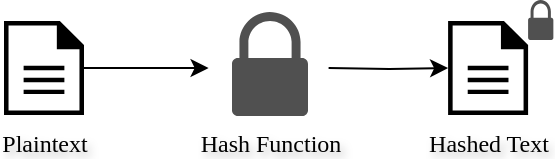 <mxfile version="24.4.13" type="github">
  <diagram name="Page-1" id="cEL3ut-P1BA_dg0siKAT">
    <mxGraphModel dx="2019" dy="93" grid="1" gridSize="10" guides="1" tooltips="1" connect="1" arrows="1" fold="1" page="1" pageScale="1" pageWidth="850" pageHeight="1100" math="0" shadow="0">
      <root>
        <mxCell id="0" />
        <mxCell id="1" parent="0" />
        <mxCell id="2FwTIb6c_tcPrhJP5JFs-1" value="" style="edgeStyle=orthogonalEdgeStyle;rounded=0;orthogonalLoop=1;jettySize=auto;html=1;textShadow=1;" edge="1" parent="1" source="2FwTIb6c_tcPrhJP5JFs-2">
          <mxGeometry relative="1" as="geometry">
            <mxPoint x="441.3" y="1734" as="targetPoint" />
          </mxGeometry>
        </mxCell>
        <mxCell id="2FwTIb6c_tcPrhJP5JFs-2" value="Plaintext" style="sketch=0;pointerEvents=1;shadow=0;dashed=0;html=1;strokeColor=none;fillColor=#000000;labelPosition=center;verticalLabelPosition=bottom;verticalAlign=top;outlineConnect=0;align=center;shape=mxgraph.office.concepts.document;fontFamily=JetBrains Mono;textShadow=1;" vertex="1" parent="1">
          <mxGeometry x="339" y="1710.5" width="40" height="47" as="geometry" />
        </mxCell>
        <mxCell id="2FwTIb6c_tcPrhJP5JFs-3" value="" style="edgeStyle=orthogonalEdgeStyle;rounded=0;orthogonalLoop=1;jettySize=auto;html=1;textShadow=1;" edge="1" parent="1" target="2FwTIb6c_tcPrhJP5JFs-4">
          <mxGeometry relative="1" as="geometry">
            <mxPoint x="501.3" y="1734" as="sourcePoint" />
          </mxGeometry>
        </mxCell>
        <mxCell id="2FwTIb6c_tcPrhJP5JFs-4" value="Hashed Text" style="sketch=0;pointerEvents=1;shadow=0;dashed=0;html=1;strokeColor=none;fillColor=#000000;labelPosition=center;verticalLabelPosition=bottom;verticalAlign=top;outlineConnect=0;align=center;shape=mxgraph.office.concepts.document;fontFamily=JetBrains Mono;textShadow=1;" vertex="1" parent="1">
          <mxGeometry x="561.05" y="1710.5" width="40" height="47" as="geometry" />
        </mxCell>
        <mxCell id="2FwTIb6c_tcPrhJP5JFs-5" value="" style="sketch=0;pointerEvents=1;shadow=0;dashed=0;html=1;strokeColor=none;fillColor=#505050;labelPosition=center;verticalLabelPosition=bottom;verticalAlign=top;outlineConnect=0;align=center;shape=mxgraph.office.security.lock_protected;textShadow=1;" vertex="1" parent="1">
          <mxGeometry x="601.05" y="1700" width="12.63" height="20" as="geometry" />
        </mxCell>
        <mxCell id="2FwTIb6c_tcPrhJP5JFs-6" value="&lt;font face=&quot;JetBrains Mono&quot;&gt;Hash Function&lt;/font&gt;" style="sketch=0;pointerEvents=1;shadow=0;dashed=0;html=1;strokeColor=none;fillColor=#505050;labelPosition=center;verticalLabelPosition=bottom;verticalAlign=top;outlineConnect=0;align=center;shape=mxgraph.office.security.lock_protected;textShadow=1;" vertex="1" parent="1">
          <mxGeometry x="453" y="1706" width="38" height="52" as="geometry" />
        </mxCell>
      </root>
    </mxGraphModel>
  </diagram>
</mxfile>
